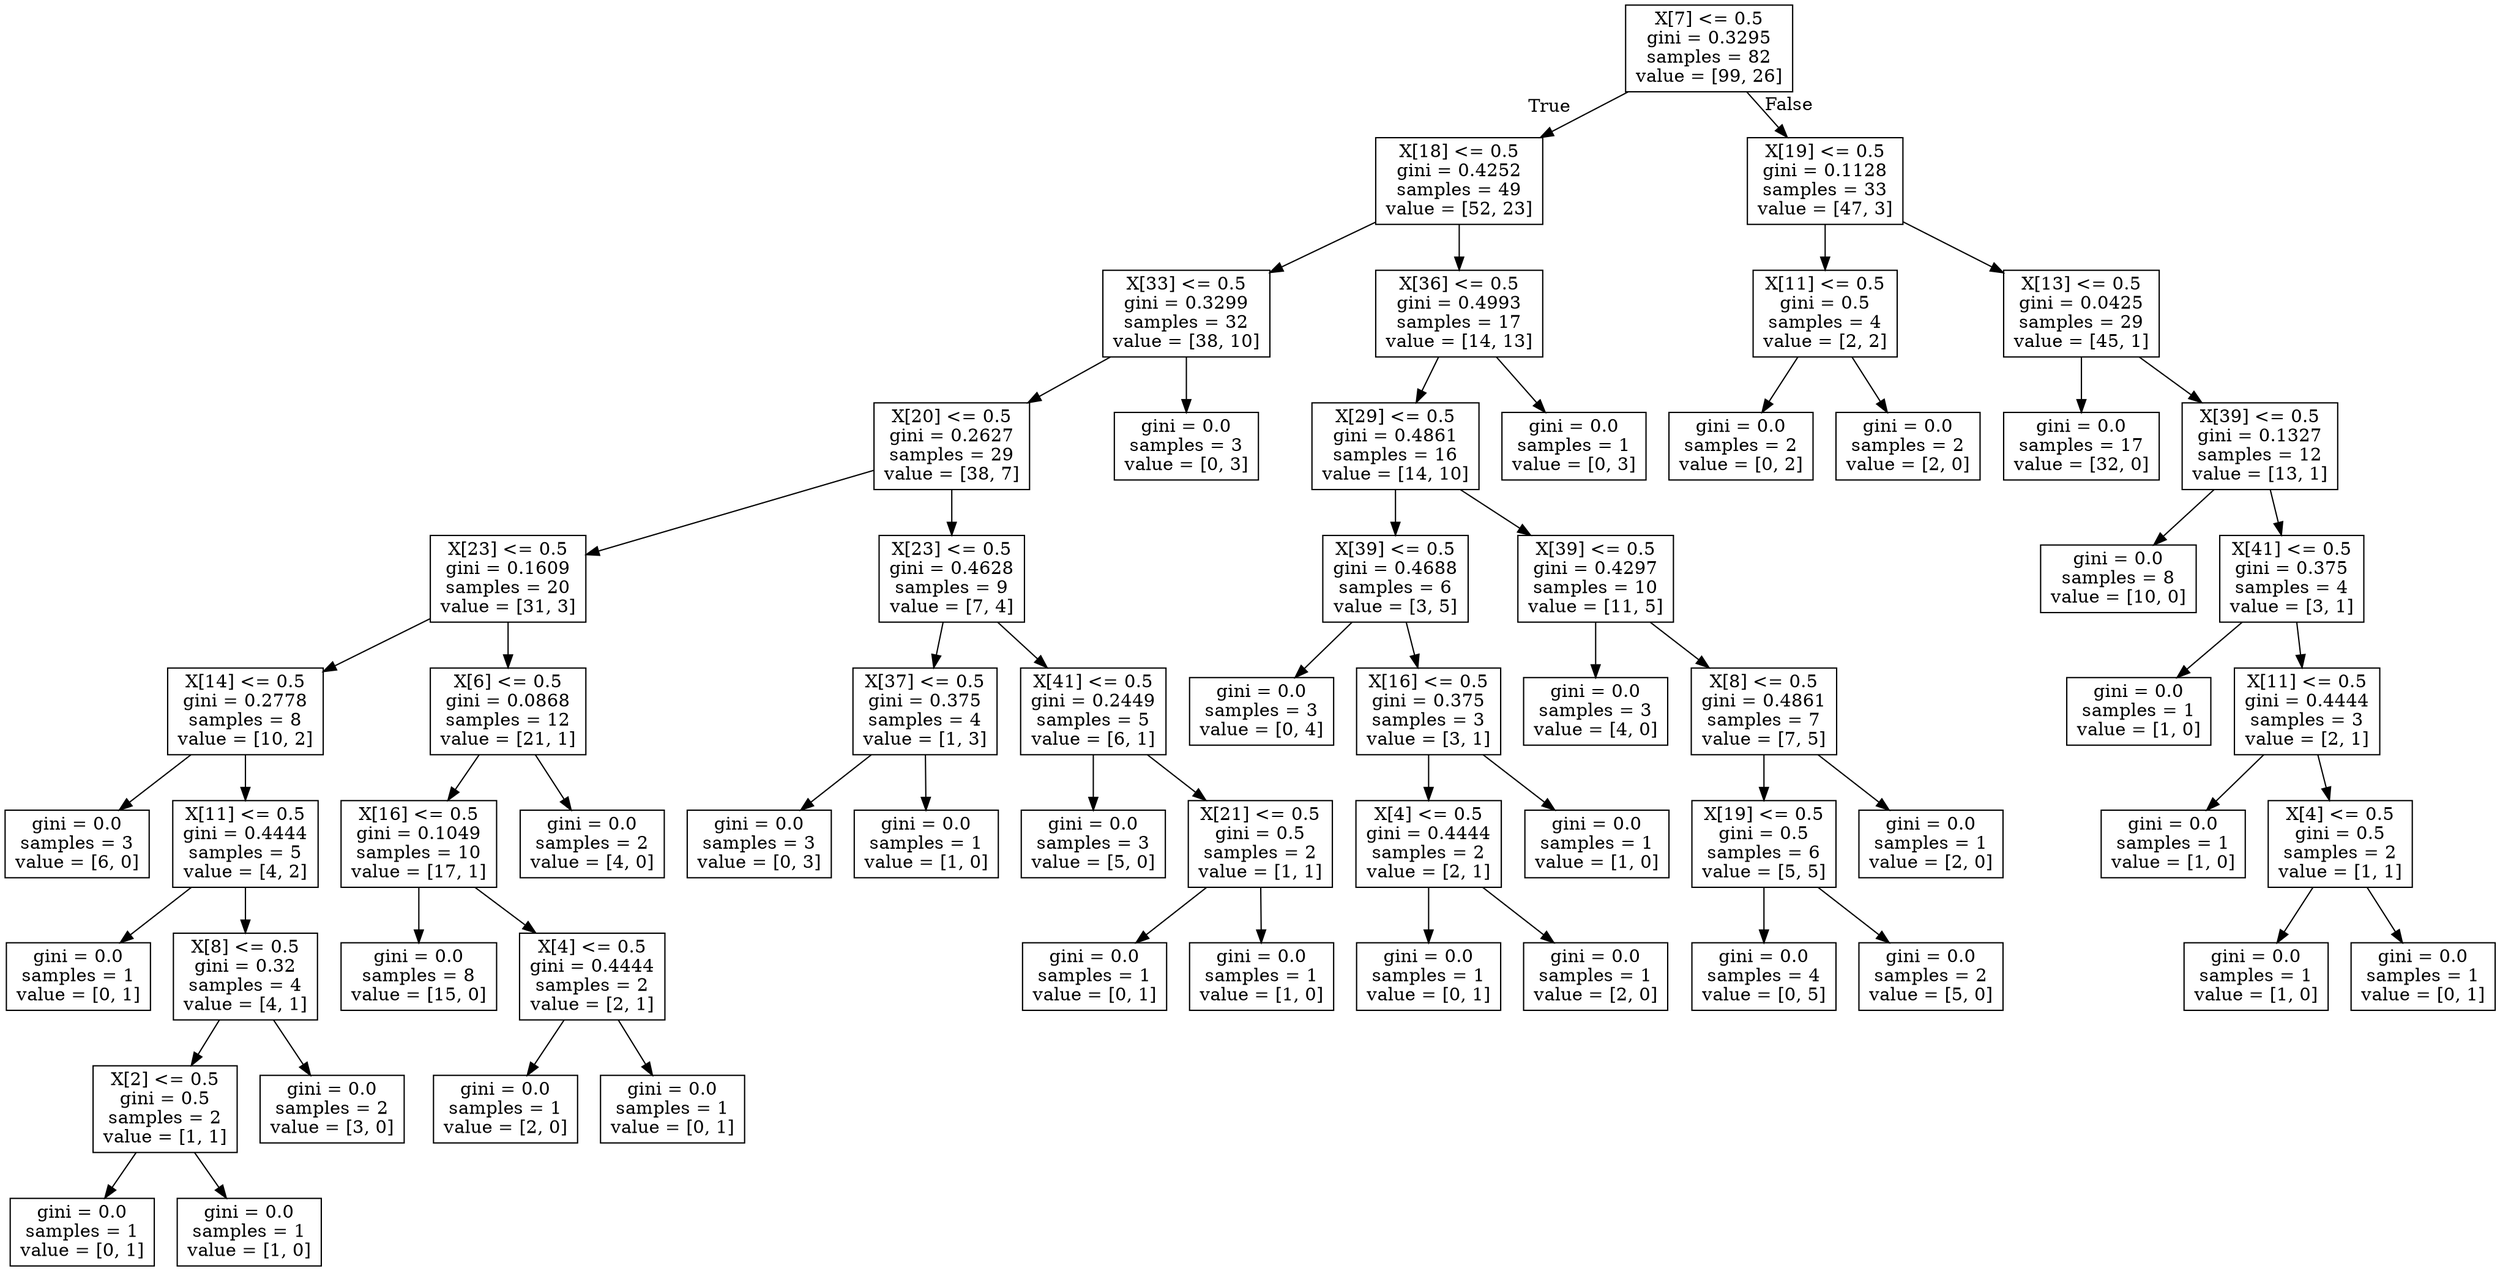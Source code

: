 digraph Tree {
node [shape=box] ;
0 [label="X[7] <= 0.5\ngini = 0.3295\nsamples = 82\nvalue = [99, 26]"] ;
1 [label="X[18] <= 0.5\ngini = 0.4252\nsamples = 49\nvalue = [52, 23]"] ;
0 -> 1 [labeldistance=2.5, labelangle=45, headlabel="True"] ;
2 [label="X[33] <= 0.5\ngini = 0.3299\nsamples = 32\nvalue = [38, 10]"] ;
1 -> 2 ;
3 [label="X[20] <= 0.5\ngini = 0.2627\nsamples = 29\nvalue = [38, 7]"] ;
2 -> 3 ;
4 [label="X[23] <= 0.5\ngini = 0.1609\nsamples = 20\nvalue = [31, 3]"] ;
3 -> 4 ;
5 [label="X[14] <= 0.5\ngini = 0.2778\nsamples = 8\nvalue = [10, 2]"] ;
4 -> 5 ;
6 [label="gini = 0.0\nsamples = 3\nvalue = [6, 0]"] ;
5 -> 6 ;
7 [label="X[11] <= 0.5\ngini = 0.4444\nsamples = 5\nvalue = [4, 2]"] ;
5 -> 7 ;
8 [label="gini = 0.0\nsamples = 1\nvalue = [0, 1]"] ;
7 -> 8 ;
9 [label="X[8] <= 0.5\ngini = 0.32\nsamples = 4\nvalue = [4, 1]"] ;
7 -> 9 ;
10 [label="X[2] <= 0.5\ngini = 0.5\nsamples = 2\nvalue = [1, 1]"] ;
9 -> 10 ;
11 [label="gini = 0.0\nsamples = 1\nvalue = [0, 1]"] ;
10 -> 11 ;
12 [label="gini = 0.0\nsamples = 1\nvalue = [1, 0]"] ;
10 -> 12 ;
13 [label="gini = 0.0\nsamples = 2\nvalue = [3, 0]"] ;
9 -> 13 ;
14 [label="X[6] <= 0.5\ngini = 0.0868\nsamples = 12\nvalue = [21, 1]"] ;
4 -> 14 ;
15 [label="X[16] <= 0.5\ngini = 0.1049\nsamples = 10\nvalue = [17, 1]"] ;
14 -> 15 ;
16 [label="gini = 0.0\nsamples = 8\nvalue = [15, 0]"] ;
15 -> 16 ;
17 [label="X[4] <= 0.5\ngini = 0.4444\nsamples = 2\nvalue = [2, 1]"] ;
15 -> 17 ;
18 [label="gini = 0.0\nsamples = 1\nvalue = [2, 0]"] ;
17 -> 18 ;
19 [label="gini = 0.0\nsamples = 1\nvalue = [0, 1]"] ;
17 -> 19 ;
20 [label="gini = 0.0\nsamples = 2\nvalue = [4, 0]"] ;
14 -> 20 ;
21 [label="X[23] <= 0.5\ngini = 0.4628\nsamples = 9\nvalue = [7, 4]"] ;
3 -> 21 ;
22 [label="X[37] <= 0.5\ngini = 0.375\nsamples = 4\nvalue = [1, 3]"] ;
21 -> 22 ;
23 [label="gini = 0.0\nsamples = 3\nvalue = [0, 3]"] ;
22 -> 23 ;
24 [label="gini = 0.0\nsamples = 1\nvalue = [1, 0]"] ;
22 -> 24 ;
25 [label="X[41] <= 0.5\ngini = 0.2449\nsamples = 5\nvalue = [6, 1]"] ;
21 -> 25 ;
26 [label="gini = 0.0\nsamples = 3\nvalue = [5, 0]"] ;
25 -> 26 ;
27 [label="X[21] <= 0.5\ngini = 0.5\nsamples = 2\nvalue = [1, 1]"] ;
25 -> 27 ;
28 [label="gini = 0.0\nsamples = 1\nvalue = [0, 1]"] ;
27 -> 28 ;
29 [label="gini = 0.0\nsamples = 1\nvalue = [1, 0]"] ;
27 -> 29 ;
30 [label="gini = 0.0\nsamples = 3\nvalue = [0, 3]"] ;
2 -> 30 ;
31 [label="X[36] <= 0.5\ngini = 0.4993\nsamples = 17\nvalue = [14, 13]"] ;
1 -> 31 ;
32 [label="X[29] <= 0.5\ngini = 0.4861\nsamples = 16\nvalue = [14, 10]"] ;
31 -> 32 ;
33 [label="X[39] <= 0.5\ngini = 0.4688\nsamples = 6\nvalue = [3, 5]"] ;
32 -> 33 ;
34 [label="gini = 0.0\nsamples = 3\nvalue = [0, 4]"] ;
33 -> 34 ;
35 [label="X[16] <= 0.5\ngini = 0.375\nsamples = 3\nvalue = [3, 1]"] ;
33 -> 35 ;
36 [label="X[4] <= 0.5\ngini = 0.4444\nsamples = 2\nvalue = [2, 1]"] ;
35 -> 36 ;
37 [label="gini = 0.0\nsamples = 1\nvalue = [0, 1]"] ;
36 -> 37 ;
38 [label="gini = 0.0\nsamples = 1\nvalue = [2, 0]"] ;
36 -> 38 ;
39 [label="gini = 0.0\nsamples = 1\nvalue = [1, 0]"] ;
35 -> 39 ;
40 [label="X[39] <= 0.5\ngini = 0.4297\nsamples = 10\nvalue = [11, 5]"] ;
32 -> 40 ;
41 [label="gini = 0.0\nsamples = 3\nvalue = [4, 0]"] ;
40 -> 41 ;
42 [label="X[8] <= 0.5\ngini = 0.4861\nsamples = 7\nvalue = [7, 5]"] ;
40 -> 42 ;
43 [label="X[19] <= 0.5\ngini = 0.5\nsamples = 6\nvalue = [5, 5]"] ;
42 -> 43 ;
44 [label="gini = 0.0\nsamples = 4\nvalue = [0, 5]"] ;
43 -> 44 ;
45 [label="gini = 0.0\nsamples = 2\nvalue = [5, 0]"] ;
43 -> 45 ;
46 [label="gini = 0.0\nsamples = 1\nvalue = [2, 0]"] ;
42 -> 46 ;
47 [label="gini = 0.0\nsamples = 1\nvalue = [0, 3]"] ;
31 -> 47 ;
48 [label="X[19] <= 0.5\ngini = 0.1128\nsamples = 33\nvalue = [47, 3]"] ;
0 -> 48 [labeldistance=2.5, labelangle=-45, headlabel="False"] ;
49 [label="X[11] <= 0.5\ngini = 0.5\nsamples = 4\nvalue = [2, 2]"] ;
48 -> 49 ;
50 [label="gini = 0.0\nsamples = 2\nvalue = [0, 2]"] ;
49 -> 50 ;
51 [label="gini = 0.0\nsamples = 2\nvalue = [2, 0]"] ;
49 -> 51 ;
52 [label="X[13] <= 0.5\ngini = 0.0425\nsamples = 29\nvalue = [45, 1]"] ;
48 -> 52 ;
53 [label="gini = 0.0\nsamples = 17\nvalue = [32, 0]"] ;
52 -> 53 ;
54 [label="X[39] <= 0.5\ngini = 0.1327\nsamples = 12\nvalue = [13, 1]"] ;
52 -> 54 ;
55 [label="gini = 0.0\nsamples = 8\nvalue = [10, 0]"] ;
54 -> 55 ;
56 [label="X[41] <= 0.5\ngini = 0.375\nsamples = 4\nvalue = [3, 1]"] ;
54 -> 56 ;
57 [label="gini = 0.0\nsamples = 1\nvalue = [1, 0]"] ;
56 -> 57 ;
58 [label="X[11] <= 0.5\ngini = 0.4444\nsamples = 3\nvalue = [2, 1]"] ;
56 -> 58 ;
59 [label="gini = 0.0\nsamples = 1\nvalue = [1, 0]"] ;
58 -> 59 ;
60 [label="X[4] <= 0.5\ngini = 0.5\nsamples = 2\nvalue = [1, 1]"] ;
58 -> 60 ;
61 [label="gini = 0.0\nsamples = 1\nvalue = [1, 0]"] ;
60 -> 61 ;
62 [label="gini = 0.0\nsamples = 1\nvalue = [0, 1]"] ;
60 -> 62 ;
}